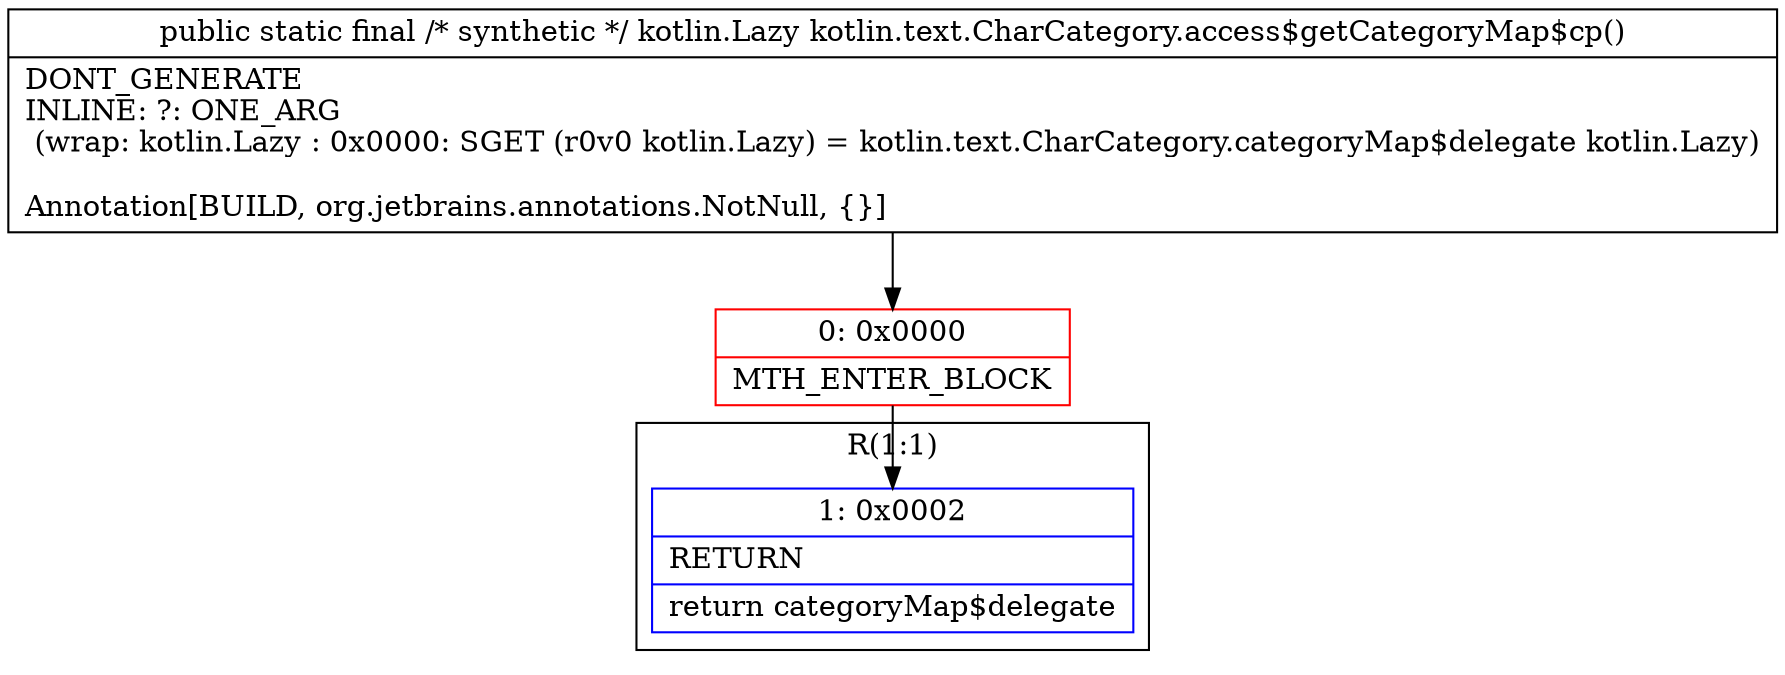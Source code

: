 digraph "CFG forkotlin.text.CharCategory.access$getCategoryMap$cp()Lkotlin\/Lazy;" {
subgraph cluster_Region_609224519 {
label = "R(1:1)";
node [shape=record,color=blue];
Node_1 [shape=record,label="{1\:\ 0x0002|RETURN\l|return categoryMap$delegate\l}"];
}
Node_0 [shape=record,color=red,label="{0\:\ 0x0000|MTH_ENTER_BLOCK\l}"];
MethodNode[shape=record,label="{public static final \/* synthetic *\/ kotlin.Lazy kotlin.text.CharCategory.access$getCategoryMap$cp()  | DONT_GENERATE\lINLINE: ?: ONE_ARG  \l  (wrap: kotlin.Lazy : 0x0000: SGET  (r0v0 kotlin.Lazy) =  kotlin.text.CharCategory.categoryMap$delegate kotlin.Lazy)\l\lAnnotation[BUILD, org.jetbrains.annotations.NotNull, \{\}]\l}"];
MethodNode -> Node_0;
Node_0 -> Node_1;
}

